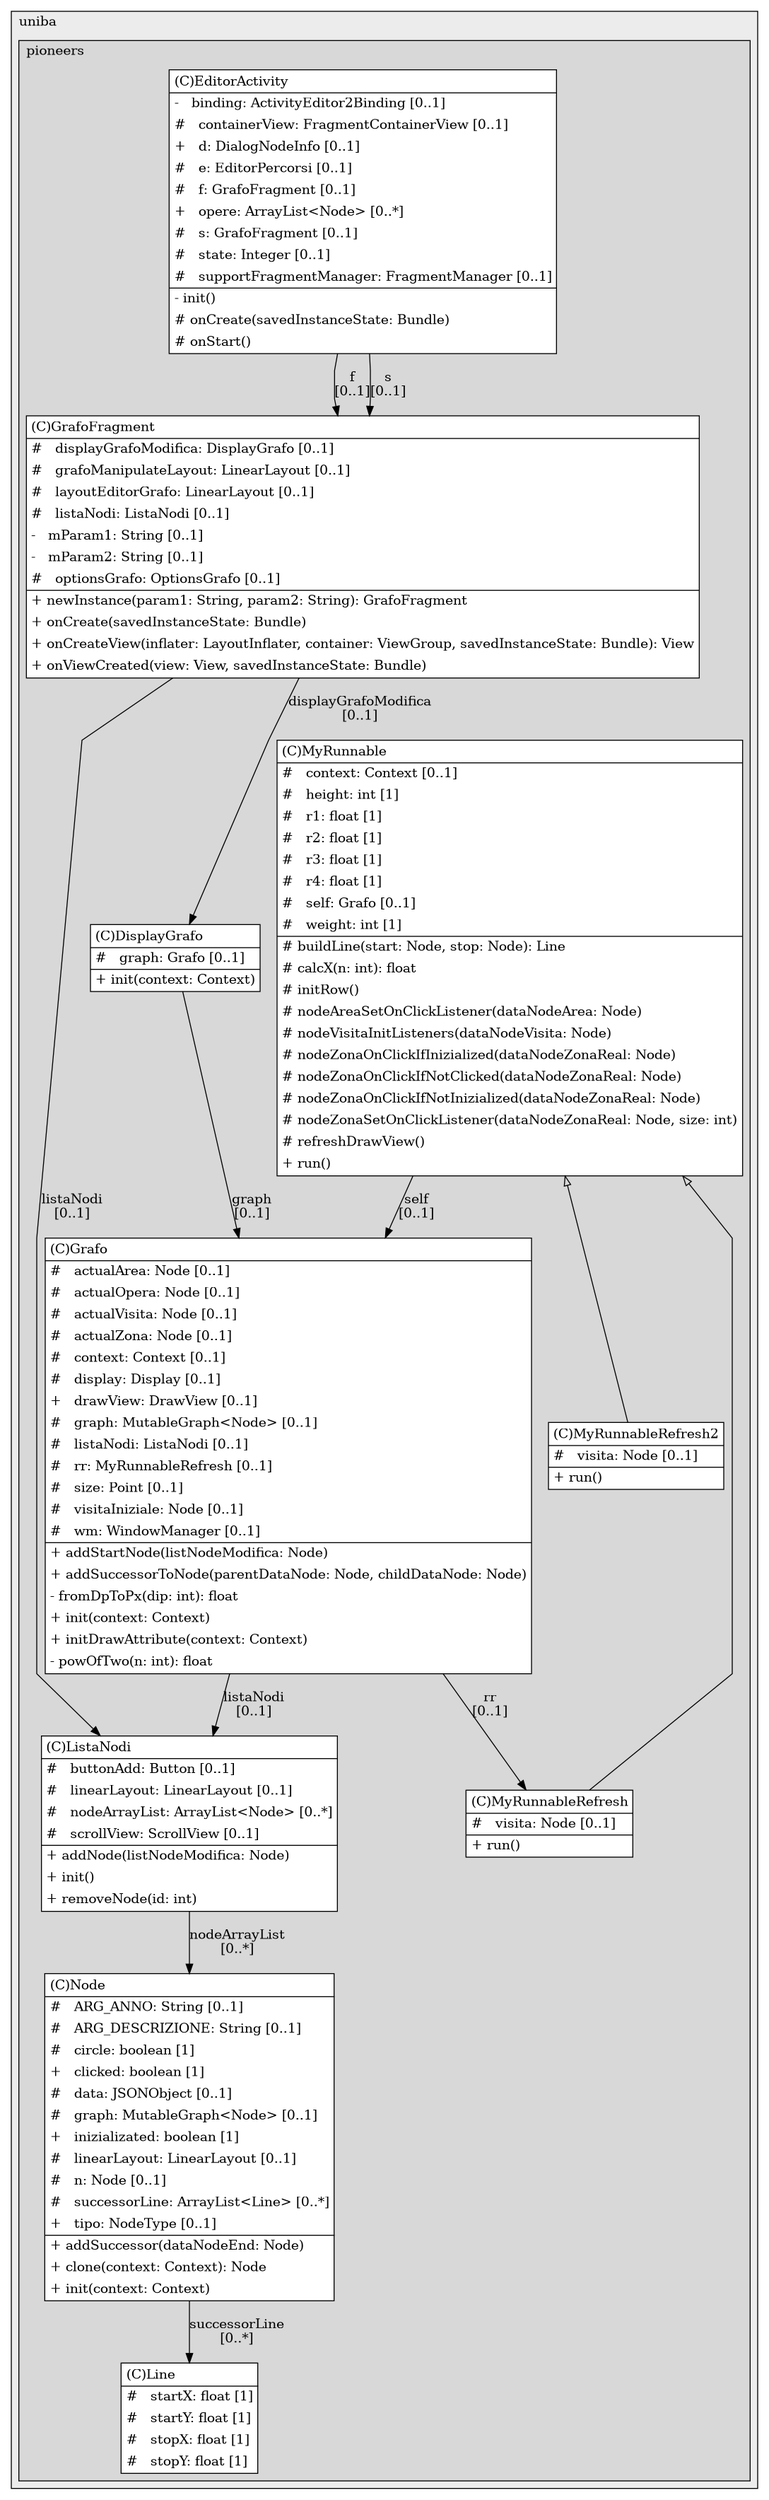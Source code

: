 @startuml

/' diagram meta data start
config=StructureConfiguration;
{
  "projectClassification": {
    "searchMode": "OpenProject", // OpenProject, AllProjects
    "includedProjects": "",
    "pathEndKeywords": "*.impl",
    "isClientPath": "",
    "isClientName": "",
    "isTestPath": "",
    "isTestName": "",
    "isMappingPath": "",
    "isMappingName": "",
    "isDataAccessPath": "",
    "isDataAccessName": "",
    "isDataStructurePath": "",
    "isDataStructureName": "",
    "isInterfaceStructuresPath": "",
    "isInterfaceStructuresName": "",
    "isEntryPointPath": "",
    "isEntryPointName": ""
  },
  "graphRestriction": {
    "classPackageExcludeFilter": "",
    "classPackageIncludeFilter": "",
    "classNameExcludeFilter": "",
    "classNameIncludeFilter": "",
    "methodNameExcludeFilter": "",
    "methodNameIncludeFilter": "",
    "removeByInheritance": "", // inheritance/annotation based filtering is done in a second step
    "removeByAnnotation": "",
    "removeByClassPackage": "", // cleanup the graph after inheritance/annotation based filtering is done
    "removeByClassName": "",
    "cutMappings": false,
    "cutEnum": true,
    "cutTests": true,
    "cutClient": true,
    "cutDataAccess": false,
    "cutInterfaceStructures": false,
    "cutDataStructures": false,
    "cutGetterAndSetter": true,
    "cutConstructors": true
  },
  "graphTraversal": {
    "forwardDepth": 6,
    "backwardDepth": 6,
    "classPackageExcludeFilter": "",
    "classPackageIncludeFilter": "",
    "classNameExcludeFilter": "",
    "classNameIncludeFilter": "",
    "methodNameExcludeFilter": "",
    "methodNameIncludeFilter": "",
    "hideMappings": false,
    "hideDataStructures": false,
    "hidePrivateMethods": true,
    "hideInterfaceCalls": true, // indirection: implementation -> interface (is hidden) -> implementation
    "onlyShowApplicationEntryPoints": false // root listNodeModifica is included
  },
  "details": {
    "aggregation": "GroupByClass", // ByClass, GroupByClass, None
    "showClassGenericTypes": true,
    "showMethods": true,
    "showMethodParameterNames": true,
    "showMethodParameterTypes": true,
    "showMethodReturnType": true,
    "showPackageLevels": 2,
    "showDetailedClassStructure": true
  },
  "rootClass": "it.uniba.pioneers.testtool.editor.listaNodi.ListaNodi"
}
diagram meta data end '/



digraph g {
    rankdir="TB"
    splines=polyline
    

'nodes 
subgraph cluster_111433007 { 
   	label=uniba
	labeljust=l
	fillcolor="#ececec"
	style=filled
   
   subgraph cluster_87266728 { 
   	label=pioneers
	labeljust=l
	fillcolor="#d8d8d8"
	style=filled
   
   DisplayGrafo1934568056[
	label=<<TABLE BORDER="1" CELLBORDER="0" CELLPADDING="4" CELLSPACING="0">
<TR><TD ALIGN="LEFT" >(C)DisplayGrafo</TD></TR>
<HR/>
<TR><TD ALIGN="LEFT" >#   graph: Grafo [0..1]</TD></TR>
<HR/>
<TR><TD ALIGN="LEFT" >+ init(context: Context)</TD></TR>
</TABLE>>
	style=filled
	margin=0
	shape=plaintext
	fillcolor="#FFFFFF"
];

EditorActivity488073277[
	label=<<TABLE BORDER="1" CELLBORDER="0" CELLPADDING="4" CELLSPACING="0">
<TR><TD ALIGN="LEFT" >(C)EditorActivity</TD></TR>
<HR/>
<TR><TD ALIGN="LEFT" >-   binding: ActivityEditor2Binding [0..1]</TD></TR>
<TR><TD ALIGN="LEFT" >#   containerView: FragmentContainerView [0..1]</TD></TR>
<TR><TD ALIGN="LEFT" >+   d: DialogNodeInfo [0..1]</TD></TR>
<TR><TD ALIGN="LEFT" >#   e: EditorPercorsi [0..1]</TD></TR>
<TR><TD ALIGN="LEFT" >#   f: GrafoFragment [0..1]</TD></TR>
<TR><TD ALIGN="LEFT" >+   opere: ArrayList&lt;Node&gt; [0..*]</TD></TR>
<TR><TD ALIGN="LEFT" >#   s: GrafoFragment [0..1]</TD></TR>
<TR><TD ALIGN="LEFT" >#   state: Integer [0..1]</TD></TR>
<TR><TD ALIGN="LEFT" >#   supportFragmentManager: FragmentManager [0..1]</TD></TR>
<HR/>
<TR><TD ALIGN="LEFT" >- init()</TD></TR>
<TR><TD ALIGN="LEFT" ># onCreate(savedInstanceState: Bundle)</TD></TR>
<TR><TD ALIGN="LEFT" ># onStart()</TD></TR>
</TABLE>>
	style=filled
	margin=0
	shape=plaintext
	fillcolor="#FFFFFF"
];

Grafo1934568056[
	label=<<TABLE BORDER="1" CELLBORDER="0" CELLPADDING="4" CELLSPACING="0">
<TR><TD ALIGN="LEFT" >(C)Grafo</TD></TR>
<HR/>
<TR><TD ALIGN="LEFT" >#   actualArea: Node [0..1]</TD></TR>
<TR><TD ALIGN="LEFT" >#   actualOpera: Node [0..1]</TD></TR>
<TR><TD ALIGN="LEFT" >#   actualVisita: Node [0..1]</TD></TR>
<TR><TD ALIGN="LEFT" >#   actualZona: Node [0..1]</TD></TR>
<TR><TD ALIGN="LEFT" >#   context: Context [0..1]</TD></TR>
<TR><TD ALIGN="LEFT" >#   display: Display [0..1]</TD></TR>
<TR><TD ALIGN="LEFT" >+   drawView: DrawView [0..1]</TD></TR>
<TR><TD ALIGN="LEFT" >#   graph: MutableGraph&lt;Node&gt; [0..1]</TD></TR>
<TR><TD ALIGN="LEFT" >#   listaNodi: ListaNodi [0..1]</TD></TR>
<TR><TD ALIGN="LEFT" >#   rr: MyRunnableRefresh [0..1]</TD></TR>
<TR><TD ALIGN="LEFT" >#   size: Point [0..1]</TD></TR>
<TR><TD ALIGN="LEFT" >#   visitaIniziale: Node [0..1]</TD></TR>
<TR><TD ALIGN="LEFT" >#   wm: WindowManager [0..1]</TD></TR>
<HR/>
<TR><TD ALIGN="LEFT" >+ addStartNode(listNodeModifica: Node)</TD></TR>
<TR><TD ALIGN="LEFT" >+ addSuccessorToNode(parentDataNode: Node, childDataNode: Node)</TD></TR>
<TR><TD ALIGN="LEFT" >- fromDpToPx(dip: int): float</TD></TR>
<TR><TD ALIGN="LEFT" >+ init(context: Context)</TD></TR>
<TR><TD ALIGN="LEFT" >+ initDrawAttribute(context: Context)</TD></TR>
<TR><TD ALIGN="LEFT" >- powOfTwo(n: int): float</TD></TR>
</TABLE>>
	style=filled
	margin=0
	shape=plaintext
	fillcolor="#FFFFFF"
];

GrafoFragment488073277[
	label=<<TABLE BORDER="1" CELLBORDER="0" CELLPADDING="4" CELLSPACING="0">
<TR><TD ALIGN="LEFT" >(C)GrafoFragment</TD></TR>
<HR/>
<TR><TD ALIGN="LEFT" >#   displayGrafoModifica: DisplayGrafo [0..1]</TD></TR>
<TR><TD ALIGN="LEFT" >#   grafoManipulateLayout: LinearLayout [0..1]</TD></TR>
<TR><TD ALIGN="LEFT" >#   layoutEditorGrafo: LinearLayout [0..1]</TD></TR>
<TR><TD ALIGN="LEFT" >#   listaNodi: ListaNodi [0..1]</TD></TR>
<TR><TD ALIGN="LEFT" >-   mParam1: String [0..1]</TD></TR>
<TR><TD ALIGN="LEFT" >-   mParam2: String [0..1]</TD></TR>
<TR><TD ALIGN="LEFT" >#   optionsGrafo: OptionsGrafo [0..1]</TD></TR>
<HR/>
<TR><TD ALIGN="LEFT" >+ newInstance(param1: String, param2: String): GrafoFragment</TD></TR>
<TR><TD ALIGN="LEFT" >+ onCreate(savedInstanceState: Bundle)</TD></TR>
<TR><TD ALIGN="LEFT" >+ onCreateView(inflater: LayoutInflater, container: ViewGroup, savedInstanceState: Bundle): View</TD></TR>
<TR><TD ALIGN="LEFT" >+ onViewCreated(view: View, savedInstanceState: Bundle)</TD></TR>
</TABLE>>
	style=filled
	margin=0
	shape=plaintext
	fillcolor="#FFFFFF"
];

Line1934568056[
	label=<<TABLE BORDER="1" CELLBORDER="0" CELLPADDING="4" CELLSPACING="0">
<TR><TD ALIGN="LEFT" >(C)Line</TD></TR>
<HR/>
<TR><TD ALIGN="LEFT" >#   startX: float [1]</TD></TR>
<TR><TD ALIGN="LEFT" >#   startY: float [1]</TD></TR>
<TR><TD ALIGN="LEFT" >#   stopX: float [1]</TD></TR>
<TR><TD ALIGN="LEFT" >#   stopY: float [1]</TD></TR>
</TABLE>>
	style=filled
	margin=0
	shape=plaintext
	fillcolor="#FFFFFF"
];

ListaNodi214280681[
	label=<<TABLE BORDER="1" CELLBORDER="0" CELLPADDING="4" CELLSPACING="0">
<TR><TD ALIGN="LEFT" >(C)ListaNodi</TD></TR>
<HR/>
<TR><TD ALIGN="LEFT" >#   buttonAdd: Button [0..1]</TD></TR>
<TR><TD ALIGN="LEFT" >#   linearLayout: LinearLayout [0..1]</TD></TR>
<TR><TD ALIGN="LEFT" >#   nodeArrayList: ArrayList&lt;Node&gt; [0..*]</TD></TR>
<TR><TD ALIGN="LEFT" >#   scrollView: ScrollView [0..1]</TD></TR>
<HR/>
<TR><TD ALIGN="LEFT" >+ addNode(listNodeModifica: Node)</TD></TR>
<TR><TD ALIGN="LEFT" >+ init()</TD></TR>
<TR><TD ALIGN="LEFT" >+ removeNode(id: int)</TD></TR>
</TABLE>>
	style=filled
	margin=0
	shape=plaintext
	fillcolor="#FFFFFF"
];

MyRunnable1156140057[
	label=<<TABLE BORDER="1" CELLBORDER="0" CELLPADDING="4" CELLSPACING="0">
<TR><TD ALIGN="LEFT" >(C)MyRunnable</TD></TR>
<HR/>
<TR><TD ALIGN="LEFT" >#   context: Context [0..1]</TD></TR>
<TR><TD ALIGN="LEFT" >#   height: int [1]</TD></TR>
<TR><TD ALIGN="LEFT" >#   r1: float [1]</TD></TR>
<TR><TD ALIGN="LEFT" >#   r2: float [1]</TD></TR>
<TR><TD ALIGN="LEFT" >#   r3: float [1]</TD></TR>
<TR><TD ALIGN="LEFT" >#   r4: float [1]</TD></TR>
<TR><TD ALIGN="LEFT" >#   self: Grafo [0..1]</TD></TR>
<TR><TD ALIGN="LEFT" >#   weight: int [1]</TD></TR>
<HR/>
<TR><TD ALIGN="LEFT" ># buildLine(start: Node, stop: Node): Line</TD></TR>
<TR><TD ALIGN="LEFT" ># calcX(n: int): float</TD></TR>
<TR><TD ALIGN="LEFT" ># initRow()</TD></TR>
<TR><TD ALIGN="LEFT" ># nodeAreaSetOnClickListener(dataNodeArea: Node)</TD></TR>
<TR><TD ALIGN="LEFT" ># nodeVisitaInitListeners(dataNodeVisita: Node)</TD></TR>
<TR><TD ALIGN="LEFT" ># nodeZonaOnClickIfInizialized(dataNodeZonaReal: Node)</TD></TR>
<TR><TD ALIGN="LEFT" ># nodeZonaOnClickIfNotClicked(dataNodeZonaReal: Node)</TD></TR>
<TR><TD ALIGN="LEFT" ># nodeZonaOnClickIfNotInizialized(dataNodeZonaReal: Node)</TD></TR>
<TR><TD ALIGN="LEFT" ># nodeZonaSetOnClickListener(dataNodeZonaReal: Node, size: int)</TD></TR>
<TR><TD ALIGN="LEFT" ># refreshDrawView()</TD></TR>
<TR><TD ALIGN="LEFT" >+ run()</TD></TR>
</TABLE>>
	style=filled
	margin=0
	shape=plaintext
	fillcolor="#FFFFFF"
];

MyRunnableRefresh1156140057[
	label=<<TABLE BORDER="1" CELLBORDER="0" CELLPADDING="4" CELLSPACING="0">
<TR><TD ALIGN="LEFT" >(C)MyRunnableRefresh</TD></TR>
<HR/>
<TR><TD ALIGN="LEFT" >#   visita: Node [0..1]</TD></TR>
<HR/>
<TR><TD ALIGN="LEFT" >+ run()</TD></TR>
</TABLE>>
	style=filled
	margin=0
	shape=plaintext
	fillcolor="#FFFFFF"
];

MyRunnableRefresh21156140057[
	label=<<TABLE BORDER="1" CELLBORDER="0" CELLPADDING="4" CELLSPACING="0">
<TR><TD ALIGN="LEFT" >(C)MyRunnableRefresh2</TD></TR>
<HR/>
<TR><TD ALIGN="LEFT" >#   visita: Node [0..1]</TD></TR>
<HR/>
<TR><TD ALIGN="LEFT" >+ run()</TD></TR>
</TABLE>>
	style=filled
	margin=0
	shape=plaintext
	fillcolor="#FFFFFF"
];

Node214280681[
	label=<<TABLE BORDER="1" CELLBORDER="0" CELLPADDING="4" CELLSPACING="0">
<TR><TD ALIGN="LEFT" >(C)Node</TD></TR>
<HR/>
<TR><TD ALIGN="LEFT" >#   ARG_ANNO: String [0..1]</TD></TR>
<TR><TD ALIGN="LEFT" >#   ARG_DESCRIZIONE: String [0..1]</TD></TR>
<TR><TD ALIGN="LEFT" >#   circle: boolean [1]</TD></TR>
<TR><TD ALIGN="LEFT" >+   clicked: boolean [1]</TD></TR>
<TR><TD ALIGN="LEFT" >#   data: JSONObject [0..1]</TD></TR>
<TR><TD ALIGN="LEFT" >#   graph: MutableGraph&lt;Node&gt; [0..1]</TD></TR>
<TR><TD ALIGN="LEFT" >+   inizializated: boolean [1]</TD></TR>
<TR><TD ALIGN="LEFT" >#   linearLayout: LinearLayout [0..1]</TD></TR>
<TR><TD ALIGN="LEFT" >#   n: Node [0..1]</TD></TR>
<TR><TD ALIGN="LEFT" >#   successorLine: ArrayList&lt;Line&gt; [0..*]</TD></TR>
<TR><TD ALIGN="LEFT" >+   tipo: NodeType [0..1]</TD></TR>
<HR/>
<TR><TD ALIGN="LEFT" >+ addSuccessor(dataNodeEnd: Node)</TD></TR>
<TR><TD ALIGN="LEFT" >+ clone(context: Context): Node</TD></TR>
<TR><TD ALIGN="LEFT" >+ init(context: Context)</TD></TR>
</TABLE>>
	style=filled
	margin=0
	shape=plaintext
	fillcolor="#FFFFFF"
];
} 
} 

'edges    
DisplayGrafo1934568056 -> Grafo1934568056[label="graph
[0..1]"];
EditorActivity488073277 -> GrafoFragment488073277[label="f
[0..1]"];
EditorActivity488073277 -> GrafoFragment488073277[label="s
[0..1]"];
Grafo1934568056 -> ListaNodi214280681[label="listaNodi
[0..1]"];
Grafo1934568056 -> MyRunnableRefresh1156140057[label="rr
[0..1]"];
GrafoFragment488073277 -> DisplayGrafo1934568056[label="displayGrafoModifica
[0..1]"];
GrafoFragment488073277 -> ListaNodi214280681[label="listaNodi
[0..1]"];
ListaNodi214280681 -> Node214280681[label="nodeArrayList
[0..*]"];
MyRunnable1156140057 -> Grafo1934568056[label="self
[0..1]"];
MyRunnable1156140057 -> MyRunnableRefresh1156140057[arrowhead=none, arrowtail=empty, dir=both];
MyRunnable1156140057 -> MyRunnableRefresh21156140057[arrowhead=none, arrowtail=empty, dir=both];
Node214280681 -> Line1934568056[label="successorLine
[0..*]"];
    
}
@enduml